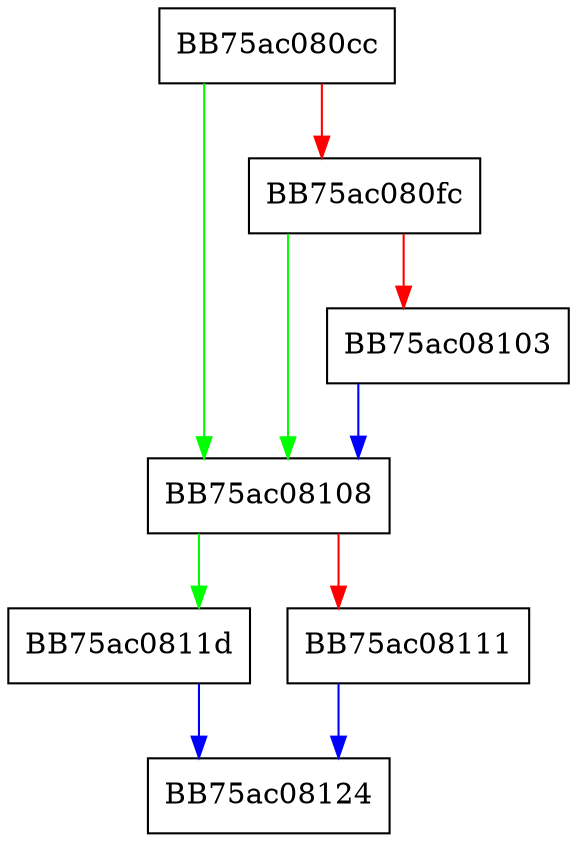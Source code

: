 digraph ZSTD_validateSequence {
  node [shape="box"];
  graph [splines=ortho];
  BB75ac080cc -> BB75ac08108 [color="green"];
  BB75ac080cc -> BB75ac080fc [color="red"];
  BB75ac080fc -> BB75ac08108 [color="green"];
  BB75ac080fc -> BB75ac08103 [color="red"];
  BB75ac08103 -> BB75ac08108 [color="blue"];
  BB75ac08108 -> BB75ac0811d [color="green"];
  BB75ac08108 -> BB75ac08111 [color="red"];
  BB75ac08111 -> BB75ac08124 [color="blue"];
  BB75ac0811d -> BB75ac08124 [color="blue"];
}